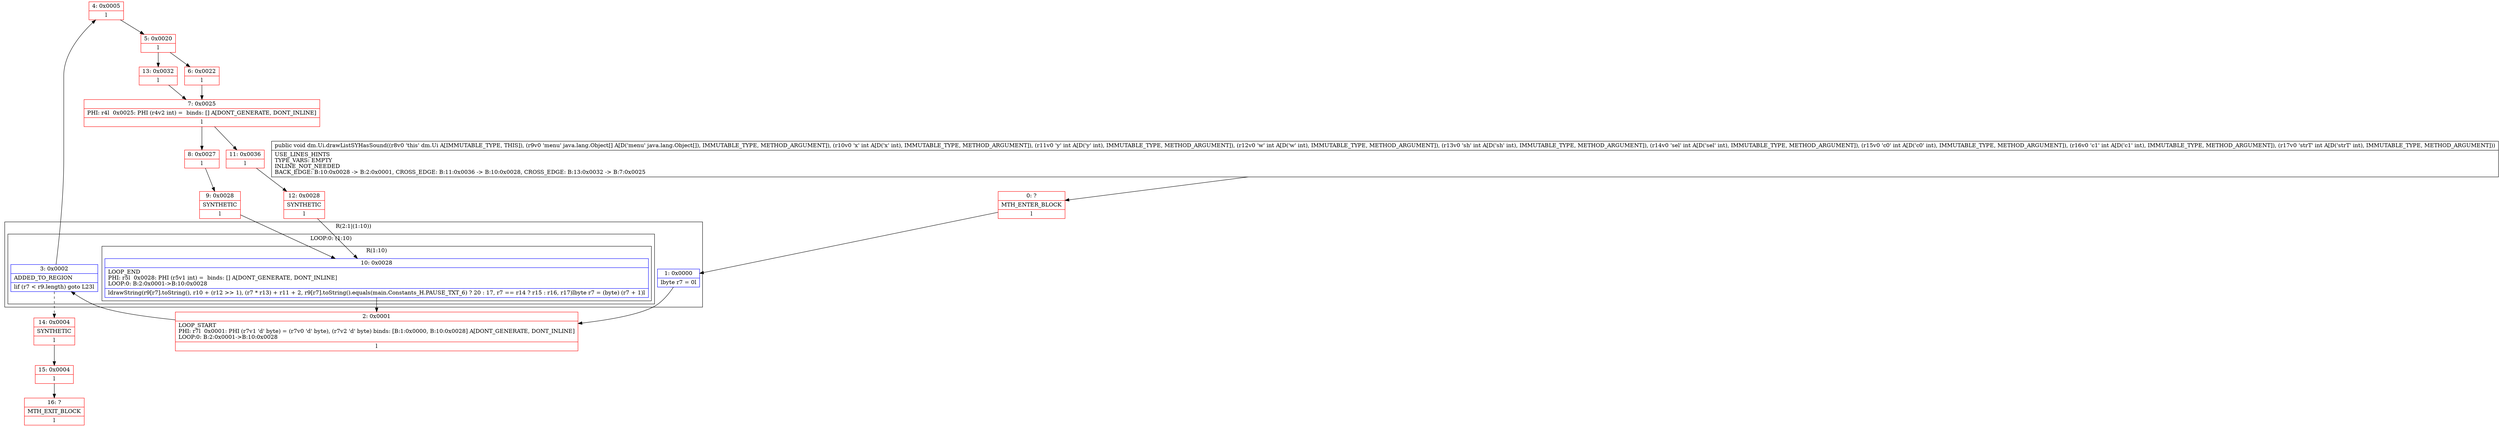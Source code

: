 digraph "CFG fordm.Ui.drawListSYHasSound([Ljava\/lang\/Object;IIIIIIII)V" {
subgraph cluster_Region_1017155847 {
label = "R(2:1|(1:10))";
node [shape=record,color=blue];
Node_1 [shape=record,label="{1\:\ 0x0000|lbyte r7 = 0l}"];
subgraph cluster_LoopRegion_674833958 {
label = "LOOP:0: (1:10)";
node [shape=record,color=blue];
Node_3 [shape=record,label="{3\:\ 0x0002|ADDED_TO_REGION\l|lif (r7 \< r9.length) goto L23l}"];
subgraph cluster_Region_232480908 {
label = "R(1:10)";
node [shape=record,color=blue];
Node_10 [shape=record,label="{10\:\ 0x0028|LOOP_END\lPHI: r5l  0x0028: PHI (r5v1 int) =  binds: [] A[DONT_GENERATE, DONT_INLINE]\lLOOP:0: B:2:0x0001\-\>B:10:0x0028\l|ldrawString(r9[r7].toString(), r10 + (r12 \>\> 1), (r7 * r13) + r11 + 2, r9[r7].toString().equals(main.Constants_H.PAUSE_TXT_6) ? 20 : 17, r7 == r14 ? r15 : r16, r17)lbyte r7 = (byte) (r7 + 1)l}"];
}
}
}
Node_0 [shape=record,color=red,label="{0\:\ ?|MTH_ENTER_BLOCK\l|l}"];
Node_2 [shape=record,color=red,label="{2\:\ 0x0001|LOOP_START\lPHI: r7l  0x0001: PHI (r7v1 'd' byte) = (r7v0 'd' byte), (r7v2 'd' byte) binds: [B:1:0x0000, B:10:0x0028] A[DONT_GENERATE, DONT_INLINE]\lLOOP:0: B:2:0x0001\-\>B:10:0x0028\l|l}"];
Node_4 [shape=record,color=red,label="{4\:\ 0x0005|l}"];
Node_5 [shape=record,color=red,label="{5\:\ 0x0020|l}"];
Node_6 [shape=record,color=red,label="{6\:\ 0x0022|l}"];
Node_7 [shape=record,color=red,label="{7\:\ 0x0025|PHI: r4l  0x0025: PHI (r4v2 int) =  binds: [] A[DONT_GENERATE, DONT_INLINE]\l|l}"];
Node_8 [shape=record,color=red,label="{8\:\ 0x0027|l}"];
Node_9 [shape=record,color=red,label="{9\:\ 0x0028|SYNTHETIC\l|l}"];
Node_11 [shape=record,color=red,label="{11\:\ 0x0036|l}"];
Node_12 [shape=record,color=red,label="{12\:\ 0x0028|SYNTHETIC\l|l}"];
Node_13 [shape=record,color=red,label="{13\:\ 0x0032|l}"];
Node_14 [shape=record,color=red,label="{14\:\ 0x0004|SYNTHETIC\l|l}"];
Node_15 [shape=record,color=red,label="{15\:\ 0x0004|l}"];
Node_16 [shape=record,color=red,label="{16\:\ ?|MTH_EXIT_BLOCK\l|l}"];
MethodNode[shape=record,label="{public void dm.Ui.drawListSYHasSound((r8v0 'this' dm.Ui A[IMMUTABLE_TYPE, THIS]), (r9v0 'menu' java.lang.Object[] A[D('menu' java.lang.Object[]), IMMUTABLE_TYPE, METHOD_ARGUMENT]), (r10v0 'x' int A[D('x' int), IMMUTABLE_TYPE, METHOD_ARGUMENT]), (r11v0 'y' int A[D('y' int), IMMUTABLE_TYPE, METHOD_ARGUMENT]), (r12v0 'w' int A[D('w' int), IMMUTABLE_TYPE, METHOD_ARGUMENT]), (r13v0 'sh' int A[D('sh' int), IMMUTABLE_TYPE, METHOD_ARGUMENT]), (r14v0 'sel' int A[D('sel' int), IMMUTABLE_TYPE, METHOD_ARGUMENT]), (r15v0 'c0' int A[D('c0' int), IMMUTABLE_TYPE, METHOD_ARGUMENT]), (r16v0 'c1' int A[D('c1' int), IMMUTABLE_TYPE, METHOD_ARGUMENT]), (r17v0 'strT' int A[D('strT' int), IMMUTABLE_TYPE, METHOD_ARGUMENT]))  | USE_LINES_HINTS\lTYPE_VARS: EMPTY\lINLINE_NOT_NEEDED\lBACK_EDGE: B:10:0x0028 \-\> B:2:0x0001, CROSS_EDGE: B:11:0x0036 \-\> B:10:0x0028, CROSS_EDGE: B:13:0x0032 \-\> B:7:0x0025\l}"];
MethodNode -> Node_0;
Node_1 -> Node_2;
Node_3 -> Node_4;
Node_3 -> Node_14[style=dashed];
Node_10 -> Node_2;
Node_0 -> Node_1;
Node_2 -> Node_3;
Node_4 -> Node_5;
Node_5 -> Node_6;
Node_5 -> Node_13;
Node_6 -> Node_7;
Node_7 -> Node_8;
Node_7 -> Node_11;
Node_8 -> Node_9;
Node_9 -> Node_10;
Node_11 -> Node_12;
Node_12 -> Node_10;
Node_13 -> Node_7;
Node_14 -> Node_15;
Node_15 -> Node_16;
}

